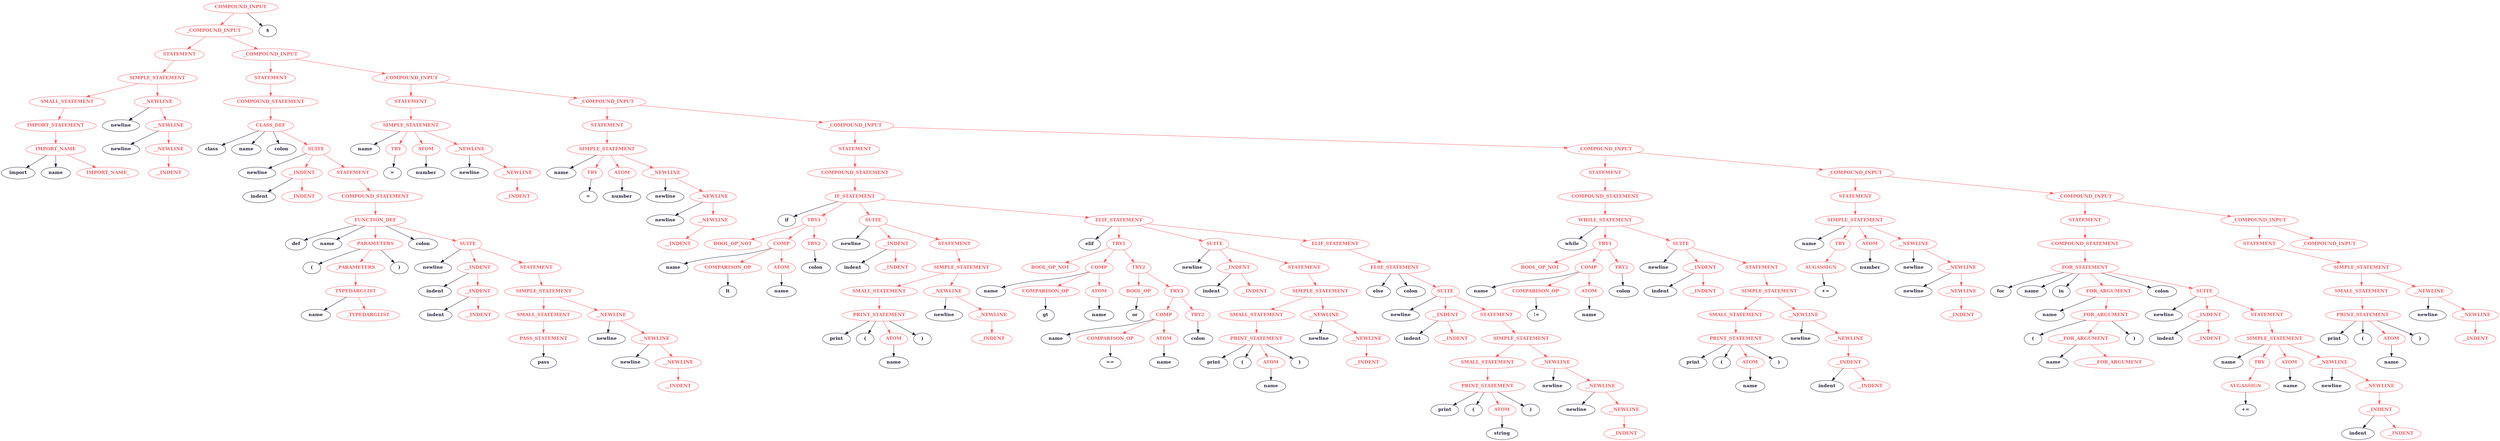 digraph G{
n0[label=<<B>COMPOUND_INPUT</B>>, color="#FF595E", fontcolor="#FF595E"]
n1[label=<<B>_COMPOUND_INPUT</B>>, color="#FF595E", fontcolor="#FF595E"]
n2[label=<<B>STATEMENT</B>>, color="#FF595E", fontcolor="#FF595E"]
n3[label=<<B>SIMPLE_STATEMENT</B>>, color="#FF595E", fontcolor="#FF595E"]
n4[label=<<B>SMALL_STATEMENT</B>>, color="#FF595E", fontcolor="#FF595E"]
n5[label=<<B>IMPORT_STATEMENT</B>>, color="#FF595E", fontcolor="#FF595E"]
n6[label=<<B>IMPORT_NAME</B>>, color="#FF595E", fontcolor="#FF595E"]
n7[label=<<B> import </B>>, color="#242038", fontcolor="#242038"]
n8[label=<<B> name </B>>, color="#242038", fontcolor="#242038"]
n9[label=<<B>IMPORT_NAME_</B>>, color="#FF595E", fontcolor="#FF595E"]
n10[label=<<B>__NEWLINE</B>>, color="#FF595E", fontcolor="#FF595E"]
n11[label=<<B> newline </B>>, color="#242038", fontcolor="#242038"]
n12[label=<<B>__NEWLINE</B>>, color="#FF595E", fontcolor="#FF595E"]
n13[label=<<B> newline </B>>, color="#242038", fontcolor="#242038"]
n14[label=<<B>__NEWLINE</B>>, color="#FF595E", fontcolor="#FF595E"]
n15[label=<<B>__INDENT</B>>, color="#FF595E", fontcolor="#FF595E"]
n16[label=<<B>_COMPOUND_INPUT</B>>, color="#FF595E", fontcolor="#FF595E"]
n17[label=<<B>STATEMENT</B>>, color="#FF595E", fontcolor="#FF595E"]
n18[label=<<B>COMPOUND_STATEMENT</B>>, color="#FF595E", fontcolor="#FF595E"]
n19[label=<<B>CLASS_DEF</B>>, color="#FF595E", fontcolor="#FF595E"]
n20[label=<<B> class </B>>, color="#242038", fontcolor="#242038"]
n21[label=<<B> name </B>>, color="#242038", fontcolor="#242038"]
n22[label=<<B> colon </B>>, color="#242038", fontcolor="#242038"]
n23[label=<<B>SUITE</B>>, color="#FF595E", fontcolor="#FF595E"]
n24[label=<<B> newline </B>>, color="#242038", fontcolor="#242038"]
n25[label=<<B>__INDENT</B>>, color="#FF595E", fontcolor="#FF595E"]
n26[label=<<B> indent </B>>, color="#242038", fontcolor="#242038"]
n27[label=<<B>__INDENT</B>>, color="#FF595E", fontcolor="#FF595E"]
n28[label=<<B>STATEMENT</B>>, color="#FF595E", fontcolor="#FF595E"]
n29[label=<<B>COMPOUND_STATEMENT</B>>, color="#FF595E", fontcolor="#FF595E"]
n30[label=<<B>FUNCTION_DEF</B>>, color="#FF595E", fontcolor="#FF595E"]
n31[label=<<B> def </B>>, color="#242038", fontcolor="#242038"]
n32[label=<<B> name </B>>, color="#242038", fontcolor="#242038"]
n33[label=<<B>PARAMETERS</B>>, color="#FF595E", fontcolor="#FF595E"]
n34[label=<<B> ( </B>>, color="#242038", fontcolor="#242038"]
n35[label=<<B>_PARAMETERS</B>>, color="#FF595E", fontcolor="#FF595E"]
n36[label=<<B>TYPEDARGLIST</B>>, color="#FF595E", fontcolor="#FF595E"]
n37[label=<<B> name </B>>, color="#242038", fontcolor="#242038"]
n38[label=<<B>_TYPEDARGLIST</B>>, color="#FF595E", fontcolor="#FF595E"]
n39[label=<<B> ) </B>>, color="#242038", fontcolor="#242038"]
n40[label=<<B> colon </B>>, color="#242038", fontcolor="#242038"]
n41[label=<<B>SUITE</B>>, color="#FF595E", fontcolor="#FF595E"]
n42[label=<<B> newline </B>>, color="#242038", fontcolor="#242038"]
n43[label=<<B>__INDENT</B>>, color="#FF595E", fontcolor="#FF595E"]
n44[label=<<B> indent </B>>, color="#242038", fontcolor="#242038"]
n45[label=<<B>__INDENT</B>>, color="#FF595E", fontcolor="#FF595E"]
n46[label=<<B> indent </B>>, color="#242038", fontcolor="#242038"]
n47[label=<<B>__INDENT</B>>, color="#FF595E", fontcolor="#FF595E"]
n48[label=<<B>STATEMENT</B>>, color="#FF595E", fontcolor="#FF595E"]
n49[label=<<B>SIMPLE_STATEMENT</B>>, color="#FF595E", fontcolor="#FF595E"]
n50[label=<<B>SMALL_STATEMENT</B>>, color="#FF595E", fontcolor="#FF595E"]
n51[label=<<B>PASS_STATEMENT</B>>, color="#FF595E", fontcolor="#FF595E"]
n52[label=<<B> pass </B>>, color="#242038", fontcolor="#242038"]
n53[label=<<B>__NEWLINE</B>>, color="#FF595E", fontcolor="#FF595E"]
n54[label=<<B> newline </B>>, color="#242038", fontcolor="#242038"]
n55[label=<<B>__NEWLINE</B>>, color="#FF595E", fontcolor="#FF595E"]
n56[label=<<B> newline </B>>, color="#242038", fontcolor="#242038"]
n57[label=<<B>__NEWLINE</B>>, color="#FF595E", fontcolor="#FF595E"]
n58[label=<<B>__INDENT</B>>, color="#FF595E", fontcolor="#FF595E"]
n59[label=<<B>_COMPOUND_INPUT</B>>, color="#FF595E", fontcolor="#FF595E"]
n60[label=<<B>STATEMENT</B>>, color="#FF595E", fontcolor="#FF595E"]
n61[label=<<B>SIMPLE_STATEMENT</B>>, color="#FF595E", fontcolor="#FF595E"]
n62[label=<<B> name </B>>, color="#242038", fontcolor="#242038"]
n63[label=<<B>TRY</B>>, color="#FF595E", fontcolor="#FF595E"]
n64[label=<<B> = </B>>, color="#242038", fontcolor="#242038"]
n65[label=<<B>ATOM</B>>, color="#FF595E", fontcolor="#FF595E"]
n66[label=<<B> number </B>>, color="#242038", fontcolor="#242038"]
n67[label=<<B>__NEWLINE</B>>, color="#FF595E", fontcolor="#FF595E"]
n68[label=<<B> newline </B>>, color="#242038", fontcolor="#242038"]
n69[label=<<B>__NEWLINE</B>>, color="#FF595E", fontcolor="#FF595E"]
n70[label=<<B>__INDENT</B>>, color="#FF595E", fontcolor="#FF595E"]
n71[label=<<B>_COMPOUND_INPUT</B>>, color="#FF595E", fontcolor="#FF595E"]
n72[label=<<B>STATEMENT</B>>, color="#FF595E", fontcolor="#FF595E"]
n73[label=<<B>SIMPLE_STATEMENT</B>>, color="#FF595E", fontcolor="#FF595E"]
n74[label=<<B> name </B>>, color="#242038", fontcolor="#242038"]
n75[label=<<B>TRY</B>>, color="#FF595E", fontcolor="#FF595E"]
n76[label=<<B> = </B>>, color="#242038", fontcolor="#242038"]
n77[label=<<B>ATOM</B>>, color="#FF595E", fontcolor="#FF595E"]
n78[label=<<B> number </B>>, color="#242038", fontcolor="#242038"]
n79[label=<<B>__NEWLINE</B>>, color="#FF595E", fontcolor="#FF595E"]
n80[label=<<B> newline </B>>, color="#242038", fontcolor="#242038"]
n81[label=<<B>__NEWLINE</B>>, color="#FF595E", fontcolor="#FF595E"]
n82[label=<<B> newline </B>>, color="#242038", fontcolor="#242038"]
n83[label=<<B>__NEWLINE</B>>, color="#FF595E", fontcolor="#FF595E"]
n84[label=<<B>__INDENT</B>>, color="#FF595E", fontcolor="#FF595E"]
n85[label=<<B>_COMPOUND_INPUT</B>>, color="#FF595E", fontcolor="#FF595E"]
n86[label=<<B>STATEMENT</B>>, color="#FF595E", fontcolor="#FF595E"]
n87[label=<<B>COMPOUND_STATEMENT</B>>, color="#FF595E", fontcolor="#FF595E"]
n88[label=<<B>IF_STATEMENT</B>>, color="#FF595E", fontcolor="#FF595E"]
n89[label=<<B> if </B>>, color="#242038", fontcolor="#242038"]
n90[label=<<B>TRY1</B>>, color="#FF595E", fontcolor="#FF595E"]
n91[label=<<B>BOOL_OP_NOT</B>>, color="#FF595E", fontcolor="#FF595E"]
n92[label=<<B>COMP</B>>, color="#FF595E", fontcolor="#FF595E"]
n93[label=<<B> name </B>>, color="#242038", fontcolor="#242038"]
n94[label=<<B>COMPARISON_OP</B>>, color="#FF595E", fontcolor="#FF595E"]
n95[label=<<B> lt </B>>, color="#242038", fontcolor="#242038"]
n96[label=<<B>ATOM</B>>, color="#FF595E", fontcolor="#FF595E"]
n97[label=<<B> name </B>>, color="#242038", fontcolor="#242038"]
n98[label=<<B>TRY2</B>>, color="#FF595E", fontcolor="#FF595E"]
n99[label=<<B> colon </B>>, color="#242038", fontcolor="#242038"]
n100[label=<<B>SUITE</B>>, color="#FF595E", fontcolor="#FF595E"]
n101[label=<<B> newline </B>>, color="#242038", fontcolor="#242038"]
n102[label=<<B>__INDENT</B>>, color="#FF595E", fontcolor="#FF595E"]
n103[label=<<B> indent </B>>, color="#242038", fontcolor="#242038"]
n104[label=<<B>__INDENT</B>>, color="#FF595E", fontcolor="#FF595E"]
n105[label=<<B>STATEMENT</B>>, color="#FF595E", fontcolor="#FF595E"]
n106[label=<<B>SIMPLE_STATEMENT</B>>, color="#FF595E", fontcolor="#FF595E"]
n107[label=<<B>SMALL_STATEMENT</B>>, color="#FF595E", fontcolor="#FF595E"]
n108[label=<<B>PRINT_STATEMENT</B>>, color="#FF595E", fontcolor="#FF595E"]
n109[label=<<B> print </B>>, color="#242038", fontcolor="#242038"]
n110[label=<<B> ( </B>>, color="#242038", fontcolor="#242038"]
n111[label=<<B>ATOM</B>>, color="#FF595E", fontcolor="#FF595E"]
n112[label=<<B> name </B>>, color="#242038", fontcolor="#242038"]
n113[label=<<B> ) </B>>, color="#242038", fontcolor="#242038"]
n114[label=<<B>__NEWLINE</B>>, color="#FF595E", fontcolor="#FF595E"]
n115[label=<<B> newline </B>>, color="#242038", fontcolor="#242038"]
n116[label=<<B>__NEWLINE</B>>, color="#FF595E", fontcolor="#FF595E"]
n117[label=<<B>__INDENT</B>>, color="#FF595E", fontcolor="#FF595E"]
n118[label=<<B>ELIF_STATEMENT</B>>, color="#FF595E", fontcolor="#FF595E"]
n119[label=<<B> elif </B>>, color="#242038", fontcolor="#242038"]
n120[label=<<B>TRY1</B>>, color="#FF595E", fontcolor="#FF595E"]
n121[label=<<B>BOOL_OP_NOT</B>>, color="#FF595E", fontcolor="#FF595E"]
n122[label=<<B>COMP</B>>, color="#FF595E", fontcolor="#FF595E"]
n123[label=<<B> name </B>>, color="#242038", fontcolor="#242038"]
n124[label=<<B>COMPARISON_OP</B>>, color="#FF595E", fontcolor="#FF595E"]
n125[label=<<B> gt </B>>, color="#242038", fontcolor="#242038"]
n126[label=<<B>ATOM</B>>, color="#FF595E", fontcolor="#FF595E"]
n127[label=<<B> name </B>>, color="#242038", fontcolor="#242038"]
n128[label=<<B>TRY2</B>>, color="#FF595E", fontcolor="#FF595E"]
n129[label=<<B>BOOL_OP</B>>, color="#FF595E", fontcolor="#FF595E"]
n130[label=<<B> or </B>>, color="#242038", fontcolor="#242038"]
n131[label=<<B>TRY3</B>>, color="#FF595E", fontcolor="#FF595E"]
n132[label=<<B>COMP</B>>, color="#FF595E", fontcolor="#FF595E"]
n133[label=<<B> name </B>>, color="#242038", fontcolor="#242038"]
n134[label=<<B>COMPARISON_OP</B>>, color="#FF595E", fontcolor="#FF595E"]
n135[label=<<B> == </B>>, color="#242038", fontcolor="#242038"]
n136[label=<<B>ATOM</B>>, color="#FF595E", fontcolor="#FF595E"]
n137[label=<<B> name </B>>, color="#242038", fontcolor="#242038"]
n138[label=<<B>TRY2</B>>, color="#FF595E", fontcolor="#FF595E"]
n139[label=<<B> colon </B>>, color="#242038", fontcolor="#242038"]
n140[label=<<B>SUITE</B>>, color="#FF595E", fontcolor="#FF595E"]
n141[label=<<B> newline </B>>, color="#242038", fontcolor="#242038"]
n142[label=<<B>__INDENT</B>>, color="#FF595E", fontcolor="#FF595E"]
n143[label=<<B> indent </B>>, color="#242038", fontcolor="#242038"]
n144[label=<<B>__INDENT</B>>, color="#FF595E", fontcolor="#FF595E"]
n145[label=<<B>STATEMENT</B>>, color="#FF595E", fontcolor="#FF595E"]
n146[label=<<B>SIMPLE_STATEMENT</B>>, color="#FF595E", fontcolor="#FF595E"]
n147[label=<<B>SMALL_STATEMENT</B>>, color="#FF595E", fontcolor="#FF595E"]
n148[label=<<B>PRINT_STATEMENT</B>>, color="#FF595E", fontcolor="#FF595E"]
n149[label=<<B> print </B>>, color="#242038", fontcolor="#242038"]
n150[label=<<B> ( </B>>, color="#242038", fontcolor="#242038"]
n151[label=<<B>ATOM</B>>, color="#FF595E", fontcolor="#FF595E"]
n152[label=<<B> name </B>>, color="#242038", fontcolor="#242038"]
n153[label=<<B> ) </B>>, color="#242038", fontcolor="#242038"]
n154[label=<<B>__NEWLINE</B>>, color="#FF595E", fontcolor="#FF595E"]
n155[label=<<B> newline </B>>, color="#242038", fontcolor="#242038"]
n156[label=<<B>__NEWLINE</B>>, color="#FF595E", fontcolor="#FF595E"]
n157[label=<<B>__INDENT</B>>, color="#FF595E", fontcolor="#FF595E"]
n158[label=<<B>ELIF_STATEMENT</B>>, color="#FF595E", fontcolor="#FF595E"]
n159[label=<<B>ELSE_STATEMENT</B>>, color="#FF595E", fontcolor="#FF595E"]
n160[label=<<B> else </B>>, color="#242038", fontcolor="#242038"]
n161[label=<<B> colon </B>>, color="#242038", fontcolor="#242038"]
n162[label=<<B>SUITE</B>>, color="#FF595E", fontcolor="#FF595E"]
n163[label=<<B> newline </B>>, color="#242038", fontcolor="#242038"]
n164[label=<<B>__INDENT</B>>, color="#FF595E", fontcolor="#FF595E"]
n165[label=<<B> indent </B>>, color="#242038", fontcolor="#242038"]
n166[label=<<B>__INDENT</B>>, color="#FF595E", fontcolor="#FF595E"]
n167[label=<<B>STATEMENT</B>>, color="#FF595E", fontcolor="#FF595E"]
n168[label=<<B>SIMPLE_STATEMENT</B>>, color="#FF595E", fontcolor="#FF595E"]
n169[label=<<B>SMALL_STATEMENT</B>>, color="#FF595E", fontcolor="#FF595E"]
n170[label=<<B>PRINT_STATEMENT</B>>, color="#FF595E", fontcolor="#FF595E"]
n171[label=<<B> print </B>>, color="#242038", fontcolor="#242038"]
n172[label=<<B> ( </B>>, color="#242038", fontcolor="#242038"]
n173[label=<<B>ATOM</B>>, color="#FF595E", fontcolor="#FF595E"]
n174[label=<<B> string </B>>, color="#242038", fontcolor="#242038"]
n175[label=<<B> ) </B>>, color="#242038", fontcolor="#242038"]
n176[label=<<B>__NEWLINE</B>>, color="#FF595E", fontcolor="#FF595E"]
n177[label=<<B> newline </B>>, color="#242038", fontcolor="#242038"]
n178[label=<<B>__NEWLINE</B>>, color="#FF595E", fontcolor="#FF595E"]
n179[label=<<B> newline </B>>, color="#242038", fontcolor="#242038"]
n180[label=<<B>__NEWLINE</B>>, color="#FF595E", fontcolor="#FF595E"]
n181[label=<<B>__INDENT</B>>, color="#FF595E", fontcolor="#FF595E"]
n182[label=<<B>_COMPOUND_INPUT</B>>, color="#FF595E", fontcolor="#FF595E"]
n183[label=<<B>STATEMENT</B>>, color="#FF595E", fontcolor="#FF595E"]
n184[label=<<B>COMPOUND_STATEMENT</B>>, color="#FF595E", fontcolor="#FF595E"]
n185[label=<<B>WHILE_STATEMENT</B>>, color="#FF595E", fontcolor="#FF595E"]
n186[label=<<B> while </B>>, color="#242038", fontcolor="#242038"]
n187[label=<<B>TRY1</B>>, color="#FF595E", fontcolor="#FF595E"]
n188[label=<<B>BOOL_OP_NOT</B>>, color="#FF595E", fontcolor="#FF595E"]
n189[label=<<B>COMP</B>>, color="#FF595E", fontcolor="#FF595E"]
n190[label=<<B> name </B>>, color="#242038", fontcolor="#242038"]
n191[label=<<B>COMPARISON_OP</B>>, color="#FF595E", fontcolor="#FF595E"]
n192[label=<<B> != </B>>, color="#242038", fontcolor="#242038"]
n193[label=<<B>ATOM</B>>, color="#FF595E", fontcolor="#FF595E"]
n194[label=<<B> name </B>>, color="#242038", fontcolor="#242038"]
n195[label=<<B>TRY2</B>>, color="#FF595E", fontcolor="#FF595E"]
n196[label=<<B> colon </B>>, color="#242038", fontcolor="#242038"]
n197[label=<<B>SUITE</B>>, color="#FF595E", fontcolor="#FF595E"]
n198[label=<<B> newline </B>>, color="#242038", fontcolor="#242038"]
n199[label=<<B>__INDENT</B>>, color="#FF595E", fontcolor="#FF595E"]
n200[label=<<B> indent </B>>, color="#242038", fontcolor="#242038"]
n201[label=<<B>__INDENT</B>>, color="#FF595E", fontcolor="#FF595E"]
n202[label=<<B>STATEMENT</B>>, color="#FF595E", fontcolor="#FF595E"]
n203[label=<<B>SIMPLE_STATEMENT</B>>, color="#FF595E", fontcolor="#FF595E"]
n204[label=<<B>SMALL_STATEMENT</B>>, color="#FF595E", fontcolor="#FF595E"]
n205[label=<<B>PRINT_STATEMENT</B>>, color="#FF595E", fontcolor="#FF595E"]
n206[label=<<B> print </B>>, color="#242038", fontcolor="#242038"]
n207[label=<<B> ( </B>>, color="#242038", fontcolor="#242038"]
n208[label=<<B>ATOM</B>>, color="#FF595E", fontcolor="#FF595E"]
n209[label=<<B> name </B>>, color="#242038", fontcolor="#242038"]
n210[label=<<B> ) </B>>, color="#242038", fontcolor="#242038"]
n211[label=<<B>__NEWLINE</B>>, color="#FF595E", fontcolor="#FF595E"]
n212[label=<<B> newline </B>>, color="#242038", fontcolor="#242038"]
n213[label=<<B>__NEWLINE</B>>, color="#FF595E", fontcolor="#FF595E"]
n214[label=<<B>__INDENT</B>>, color="#FF595E", fontcolor="#FF595E"]
n215[label=<<B> indent </B>>, color="#242038", fontcolor="#242038"]
n216[label=<<B>__INDENT</B>>, color="#FF595E", fontcolor="#FF595E"]
n217[label=<<B>_COMPOUND_INPUT</B>>, color="#FF595E", fontcolor="#FF595E"]
n218[label=<<B>STATEMENT</B>>, color="#FF595E", fontcolor="#FF595E"]
n219[label=<<B>SIMPLE_STATEMENT</B>>, color="#FF595E", fontcolor="#FF595E"]
n220[label=<<B> name </B>>, color="#242038", fontcolor="#242038"]
n221[label=<<B>TRY</B>>, color="#FF595E", fontcolor="#FF595E"]
n222[label=<<B>AUGASSIGN</B>>, color="#FF595E", fontcolor="#FF595E"]
n223[label=<<B> += </B>>, color="#242038", fontcolor="#242038"]
n224[label=<<B>ATOM</B>>, color="#FF595E", fontcolor="#FF595E"]
n225[label=<<B> number </B>>, color="#242038", fontcolor="#242038"]
n226[label=<<B>__NEWLINE</B>>, color="#FF595E", fontcolor="#FF595E"]
n227[label=<<B> newline </B>>, color="#242038", fontcolor="#242038"]
n228[label=<<B>__NEWLINE</B>>, color="#FF595E", fontcolor="#FF595E"]
n229[label=<<B> newline </B>>, color="#242038", fontcolor="#242038"]
n230[label=<<B>__NEWLINE</B>>, color="#FF595E", fontcolor="#FF595E"]
n231[label=<<B>__INDENT</B>>, color="#FF595E", fontcolor="#FF595E"]
n232[label=<<B>_COMPOUND_INPUT</B>>, color="#FF595E", fontcolor="#FF595E"]
n233[label=<<B>STATEMENT</B>>, color="#FF595E", fontcolor="#FF595E"]
n234[label=<<B>COMPOUND_STATEMENT</B>>, color="#FF595E", fontcolor="#FF595E"]
n235[label=<<B>FOR_STATEMENT</B>>, color="#FF595E", fontcolor="#FF595E"]
n236[label=<<B> for </B>>, color="#242038", fontcolor="#242038"]
n237[label=<<B> name </B>>, color="#242038", fontcolor="#242038"]
n238[label=<<B> in </B>>, color="#242038", fontcolor="#242038"]
n239[label=<<B>FOR_ARGUMENT</B>>, color="#FF595E", fontcolor="#FF595E"]
n240[label=<<B> name </B>>, color="#242038", fontcolor="#242038"]
n241[label=<<B>_FOR_ARGUMENT</B>>, color="#FF595E", fontcolor="#FF595E"]
n242[label=<<B> ( </B>>, color="#242038", fontcolor="#242038"]
n243[label=<<B>__FOR_ARGUMENT</B>>, color="#FF595E", fontcolor="#FF595E"]
n244[label=<<B> name </B>>, color="#242038", fontcolor="#242038"]
n245[label=<<B>_____FOR_ARGUMENT</B>>, color="#FF595E", fontcolor="#FF595E"]
n246[label=<<B> ) </B>>, color="#242038", fontcolor="#242038"]
n247[label=<<B> colon </B>>, color="#242038", fontcolor="#242038"]
n248[label=<<B>SUITE</B>>, color="#FF595E", fontcolor="#FF595E"]
n249[label=<<B> newline </B>>, color="#242038", fontcolor="#242038"]
n250[label=<<B>__INDENT</B>>, color="#FF595E", fontcolor="#FF595E"]
n251[label=<<B> indent </B>>, color="#242038", fontcolor="#242038"]
n252[label=<<B>__INDENT</B>>, color="#FF595E", fontcolor="#FF595E"]
n253[label=<<B>STATEMENT</B>>, color="#FF595E", fontcolor="#FF595E"]
n254[label=<<B>SIMPLE_STATEMENT</B>>, color="#FF595E", fontcolor="#FF595E"]
n255[label=<<B> name </B>>, color="#242038", fontcolor="#242038"]
n256[label=<<B>TRY</B>>, color="#FF595E", fontcolor="#FF595E"]
n257[label=<<B>AUGASSIGN</B>>, color="#FF595E", fontcolor="#FF595E"]
n258[label=<<B> += </B>>, color="#242038", fontcolor="#242038"]
n259[label=<<B>ATOM</B>>, color="#FF595E", fontcolor="#FF595E"]
n260[label=<<B> name </B>>, color="#242038", fontcolor="#242038"]
n261[label=<<B>__NEWLINE</B>>, color="#FF595E", fontcolor="#FF595E"]
n262[label=<<B> newline </B>>, color="#242038", fontcolor="#242038"]
n263[label=<<B>__NEWLINE</B>>, color="#FF595E", fontcolor="#FF595E"]
n264[label=<<B>__INDENT</B>>, color="#FF595E", fontcolor="#FF595E"]
n265[label=<<B> indent </B>>, color="#242038", fontcolor="#242038"]
n266[label=<<B>__INDENT</B>>, color="#FF595E", fontcolor="#FF595E"]
n267[label=<<B>_COMPOUND_INPUT</B>>, color="#FF595E", fontcolor="#FF595E"]
n268[label=<<B>STATEMENT</B>>, color="#FF595E", fontcolor="#FF595E"]
n269[label=<<B>SIMPLE_STATEMENT</B>>, color="#FF595E", fontcolor="#FF595E"]
n270[label=<<B>SMALL_STATEMENT</B>>, color="#FF595E", fontcolor="#FF595E"]
n271[label=<<B>PRINT_STATEMENT</B>>, color="#FF595E", fontcolor="#FF595E"]
n272[label=<<B> print </B>>, color="#242038", fontcolor="#242038"]
n273[label=<<B> ( </B>>, color="#242038", fontcolor="#242038"]
n274[label=<<B>ATOM</B>>, color="#FF595E", fontcolor="#FF595E"]
n275[label=<<B> name </B>>, color="#242038", fontcolor="#242038"]
n276[label=<<B> ) </B>>, color="#242038", fontcolor="#242038"]
n277[label=<<B>__NEWLINE</B>>, color="#FF595E", fontcolor="#FF595E"]
n278[label=<<B> newline </B>>, color="#242038", fontcolor="#242038"]
n279[label=<<B>__NEWLINE</B>>, color="#FF595E", fontcolor="#FF595E"]
n280[label=<<B>__INDENT</B>>, color="#FF595E", fontcolor="#FF595E"]
n281[label=<<B>_COMPOUND_INPUT</B>>, color="#FF595E", fontcolor="#FF595E"]
n282[label=<<B> $ </B>>, color="#242038", fontcolor="#242038"]
n0->n1[color="#FF595E"]
n1->n2[color="#FF595E"]
n2->n3[color="#FF595E"]
n3->n4[color="#FF595E"]
n4->n5[color="#FF595E"]
n5->n6[color="#FF595E"]
n6->n7[color="#242038"]
n6->n8[color="#242038"]
n6->n9[color="#FF595E"]
n3->n10[color="#FF595E"]
n10->n11[color="#242038"]
n10->n12[color="#FF595E"]
n12->n13[color="#242038"]
n12->n14[color="#FF595E"]
n14->n15[color="#FF595E"]
n1->n16[color="#FF595E"]
n16->n17[color="#FF595E"]
n17->n18[color="#FF595E"]
n18->n19[color="#FF595E"]
n19->n20[color="#242038"]
n19->n21[color="#242038"]
n19->n22[color="#242038"]
n19->n23[color="#FF595E"]
n23->n24[color="#242038"]
n23->n25[color="#FF595E"]
n25->n26[color="#242038"]
n25->n27[color="#FF595E"]
n23->n28[color="#FF595E"]
n28->n29[color="#FF595E"]
n29->n30[color="#FF595E"]
n30->n31[color="#242038"]
n30->n32[color="#242038"]
n30->n33[color="#FF595E"]
n33->n34[color="#242038"]
n33->n35[color="#FF595E"]
n35->n36[color="#FF595E"]
n36->n37[color="#242038"]
n36->n38[color="#FF595E"]
n33->n39[color="#242038"]
n30->n40[color="#242038"]
n30->n41[color="#FF595E"]
n41->n42[color="#242038"]
n41->n43[color="#FF595E"]
n43->n44[color="#242038"]
n43->n45[color="#FF595E"]
n45->n46[color="#242038"]
n45->n47[color="#FF595E"]
n41->n48[color="#FF595E"]
n48->n49[color="#FF595E"]
n49->n50[color="#FF595E"]
n50->n51[color="#FF595E"]
n51->n52[color="#242038"]
n49->n53[color="#FF595E"]
n53->n54[color="#242038"]
n53->n55[color="#FF595E"]
n55->n56[color="#242038"]
n55->n57[color="#FF595E"]
n57->n58[color="#FF595E"]
n16->n59[color="#FF595E"]
n59->n60[color="#FF595E"]
n60->n61[color="#FF595E"]
n61->n62[color="#242038"]
n61->n63[color="#FF595E"]
n63->n64[color="#242038"]
n61->n65[color="#FF595E"]
n65->n66[color="#242038"]
n61->n67[color="#FF595E"]
n67->n68[color="#242038"]
n67->n69[color="#FF595E"]
n69->n70[color="#FF595E"]
n59->n71[color="#FF595E"]
n71->n72[color="#FF595E"]
n72->n73[color="#FF595E"]
n73->n74[color="#242038"]
n73->n75[color="#FF595E"]
n75->n76[color="#242038"]
n73->n77[color="#FF595E"]
n77->n78[color="#242038"]
n73->n79[color="#FF595E"]
n79->n80[color="#242038"]
n79->n81[color="#FF595E"]
n81->n82[color="#242038"]
n81->n83[color="#FF595E"]
n83->n84[color="#FF595E"]
n71->n85[color="#FF595E"]
n85->n86[color="#FF595E"]
n86->n87[color="#FF595E"]
n87->n88[color="#FF595E"]
n88->n89[color="#242038"]
n88->n90[color="#FF595E"]
n90->n91[color="#FF595E"]
n90->n92[color="#FF595E"]
n92->n93[color="#242038"]
n92->n94[color="#FF595E"]
n94->n95[color="#242038"]
n92->n96[color="#FF595E"]
n96->n97[color="#242038"]
n90->n98[color="#FF595E"]
n98->n99[color="#242038"]
n88->n100[color="#FF595E"]
n100->n101[color="#242038"]
n100->n102[color="#FF595E"]
n102->n103[color="#242038"]
n102->n104[color="#FF595E"]
n100->n105[color="#FF595E"]
n105->n106[color="#FF595E"]
n106->n107[color="#FF595E"]
n107->n108[color="#FF595E"]
n108->n109[color="#242038"]
n108->n110[color="#242038"]
n108->n111[color="#FF595E"]
n111->n112[color="#242038"]
n108->n113[color="#242038"]
n106->n114[color="#FF595E"]
n114->n115[color="#242038"]
n114->n116[color="#FF595E"]
n116->n117[color="#FF595E"]
n88->n118[color="#FF595E"]
n118->n119[color="#242038"]
n118->n120[color="#FF595E"]
n120->n121[color="#FF595E"]
n120->n122[color="#FF595E"]
n122->n123[color="#242038"]
n122->n124[color="#FF595E"]
n124->n125[color="#242038"]
n122->n126[color="#FF595E"]
n126->n127[color="#242038"]
n120->n128[color="#FF595E"]
n128->n129[color="#FF595E"]
n129->n130[color="#242038"]
n128->n131[color="#FF595E"]
n131->n132[color="#FF595E"]
n132->n133[color="#242038"]
n132->n134[color="#FF595E"]
n134->n135[color="#242038"]
n132->n136[color="#FF595E"]
n136->n137[color="#242038"]
n131->n138[color="#FF595E"]
n138->n139[color="#242038"]
n118->n140[color="#FF595E"]
n140->n141[color="#242038"]
n140->n142[color="#FF595E"]
n142->n143[color="#242038"]
n142->n144[color="#FF595E"]
n140->n145[color="#FF595E"]
n145->n146[color="#FF595E"]
n146->n147[color="#FF595E"]
n147->n148[color="#FF595E"]
n148->n149[color="#242038"]
n148->n150[color="#242038"]
n148->n151[color="#FF595E"]
n151->n152[color="#242038"]
n148->n153[color="#242038"]
n146->n154[color="#FF595E"]
n154->n155[color="#242038"]
n154->n156[color="#FF595E"]
n156->n157[color="#FF595E"]
n118->n158[color="#FF595E"]
n158->n159[color="#FF595E"]
n159->n160[color="#242038"]
n159->n161[color="#242038"]
n159->n162[color="#FF595E"]
n162->n163[color="#242038"]
n162->n164[color="#FF595E"]
n164->n165[color="#242038"]
n164->n166[color="#FF595E"]
n162->n167[color="#FF595E"]
n167->n168[color="#FF595E"]
n168->n169[color="#FF595E"]
n169->n170[color="#FF595E"]
n170->n171[color="#242038"]
n170->n172[color="#242038"]
n170->n173[color="#FF595E"]
n173->n174[color="#242038"]
n170->n175[color="#242038"]
n168->n176[color="#FF595E"]
n176->n177[color="#242038"]
n176->n178[color="#FF595E"]
n178->n179[color="#242038"]
n178->n180[color="#FF595E"]
n180->n181[color="#FF595E"]
n85->n182[color="#FF595E"]
n182->n183[color="#FF595E"]
n183->n184[color="#FF595E"]
n184->n185[color="#FF595E"]
n185->n186[color="#242038"]
n185->n187[color="#FF595E"]
n187->n188[color="#FF595E"]
n187->n189[color="#FF595E"]
n189->n190[color="#242038"]
n189->n191[color="#FF595E"]
n191->n192[color="#242038"]
n189->n193[color="#FF595E"]
n193->n194[color="#242038"]
n187->n195[color="#FF595E"]
n195->n196[color="#242038"]
n185->n197[color="#FF595E"]
n197->n198[color="#242038"]
n197->n199[color="#FF595E"]
n199->n200[color="#242038"]
n199->n201[color="#FF595E"]
n197->n202[color="#FF595E"]
n202->n203[color="#FF595E"]
n203->n204[color="#FF595E"]
n204->n205[color="#FF595E"]
n205->n206[color="#242038"]
n205->n207[color="#242038"]
n205->n208[color="#FF595E"]
n208->n209[color="#242038"]
n205->n210[color="#242038"]
n203->n211[color="#FF595E"]
n211->n212[color="#242038"]
n211->n213[color="#FF595E"]
n213->n214[color="#FF595E"]
n214->n215[color="#242038"]
n214->n216[color="#FF595E"]
n182->n217[color="#FF595E"]
n217->n218[color="#FF595E"]
n218->n219[color="#FF595E"]
n219->n220[color="#242038"]
n219->n221[color="#FF595E"]
n221->n222[color="#FF595E"]
n222->n223[color="#242038"]
n219->n224[color="#FF595E"]
n224->n225[color="#242038"]
n219->n226[color="#FF595E"]
n226->n227[color="#242038"]
n226->n228[color="#FF595E"]
n228->n229[color="#242038"]
n228->n230[color="#FF595E"]
n230->n231[color="#FF595E"]
n217->n232[color="#FF595E"]
n232->n233[color="#FF595E"]
n233->n234[color="#FF595E"]
n234->n235[color="#FF595E"]
n235->n236[color="#242038"]
n235->n237[color="#242038"]
n235->n238[color="#242038"]
n235->n239[color="#FF595E"]
n239->n240[color="#242038"]
n239->n241[color="#FF595E"]
n241->n242[color="#242038"]
n241->n243[color="#FF595E"]
n243->n244[color="#242038"]
n243->n245[color="#FF595E"]
n241->n246[color="#242038"]
n235->n247[color="#242038"]
n235->n248[color="#FF595E"]
n248->n249[color="#242038"]
n248->n250[color="#FF595E"]
n250->n251[color="#242038"]
n250->n252[color="#FF595E"]
n248->n253[color="#FF595E"]
n253->n254[color="#FF595E"]
n254->n255[color="#242038"]
n254->n256[color="#FF595E"]
n256->n257[color="#FF595E"]
n257->n258[color="#242038"]
n254->n259[color="#FF595E"]
n259->n260[color="#242038"]
n254->n261[color="#FF595E"]
n261->n262[color="#242038"]
n261->n263[color="#FF595E"]
n263->n264[color="#FF595E"]
n264->n265[color="#242038"]
n264->n266[color="#FF595E"]
n232->n267[color="#FF595E"]
n267->n268[color="#FF595E"]
n268->n269[color="#FF595E"]
n269->n270[color="#FF595E"]
n270->n271[color="#FF595E"]
n271->n272[color="#242038"]
n271->n273[color="#242038"]
n271->n274[color="#FF595E"]
n274->n275[color="#242038"]
n271->n276[color="#242038"]
n269->n277[color="#FF595E"]
n277->n278[color="#242038"]
n277->n279[color="#FF595E"]
n279->n280[color="#FF595E"]
n267->n281[color="#FF595E"]
n0->n282[color="#242038"]
}
